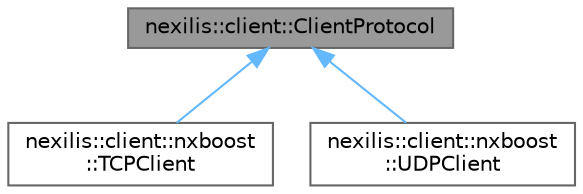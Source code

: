 digraph "nexilis::client::ClientProtocol"
{
 // LATEX_PDF_SIZE
  bgcolor="transparent";
  edge [fontname=Helvetica,fontsize=10,labelfontname=Helvetica,labelfontsize=10];
  node [fontname=Helvetica,fontsize=10,shape=box,height=0.2,width=0.4];
  Node1 [id="Node000001",label="nexilis::client::ClientProtocol",height=0.2,width=0.4,color="gray40", fillcolor="grey60", style="filled", fontcolor="black",tooltip=" "];
  Node1 -> Node2 [id="edge1_Node000001_Node000002",dir="back",color="steelblue1",style="solid",tooltip=" "];
  Node2 [id="Node000002",label="nexilis::client::nxboost\l::TCPClient",height=0.2,width=0.4,color="gray40", fillcolor="white", style="filled",URL="$d1/d21/classnexilis_1_1client_1_1nxboost_1_1TCPClient.html",tooltip=" "];
  Node1 -> Node3 [id="edge2_Node000001_Node000003",dir="back",color="steelblue1",style="solid",tooltip=" "];
  Node3 [id="Node000003",label="nexilis::client::nxboost\l::UDPClient",height=0.2,width=0.4,color="gray40", fillcolor="white", style="filled",URL="$db/dfd/classnexilis_1_1client_1_1nxboost_1_1UDPClient.html",tooltip=" "];
}

